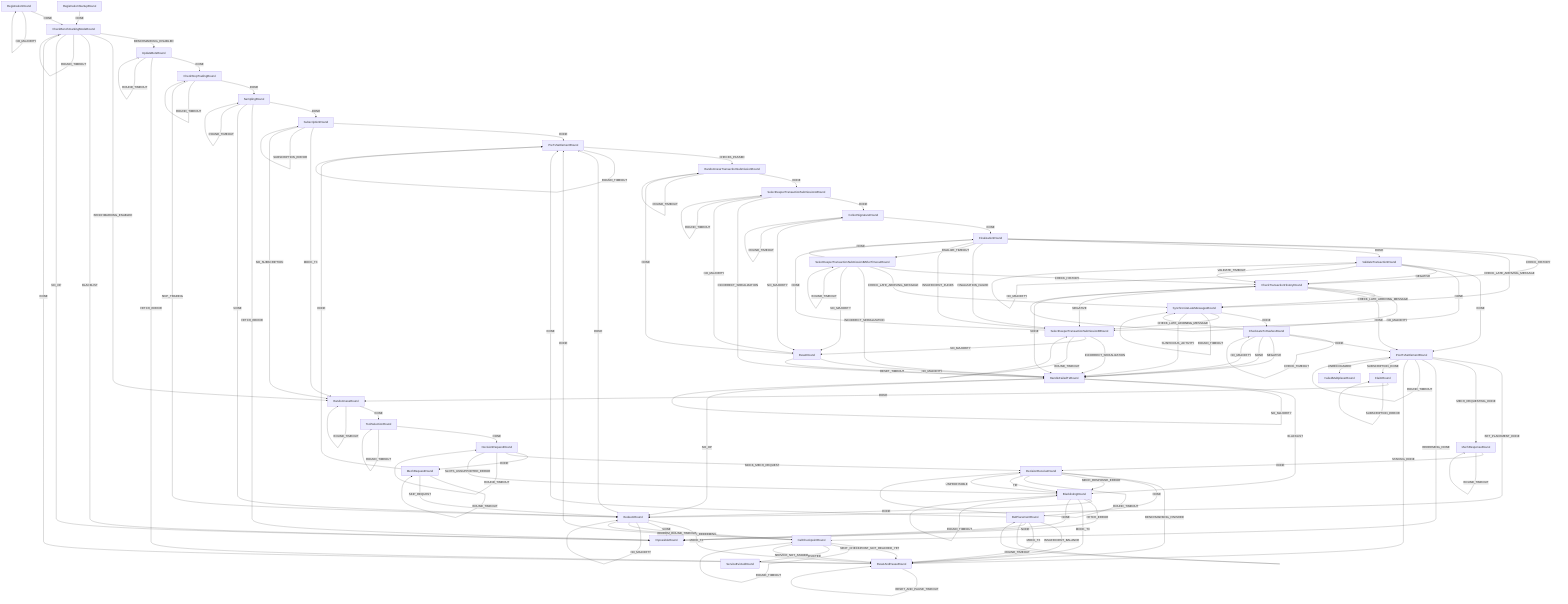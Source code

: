 graph TD
  RegistrationStartupRound
  BetPlacementRound
  BlacklistingRound
  CallCheckpointRound
  CheckBenchmarkingModeRound
  CheckLateTxHashesRound
  CheckStopTradingRound
  CheckTransactionHistoryRound
  ClaimRound
  CollectSignatureRound
  DecisionReceiveRound
  DecisionRequestRound
  FailedMultiplexerRound
  FinalizationRound
  HandleFailedTxRound
  ImpossibleRound
  MechRequestRound
  MechResponseRound
  PostTxSettlementRound
  PreTxSettlementRound
  RandomnessRound
  RandomnessTransactionSubmissionRound
  RedeemRound
  RegistrationRound
  RegistrationStartupRound
  ResetAndPauseRound
  ResetRound
  SamplingRound
  SelectKeeperTransactionSubmissionARound
  SelectKeeperTransactionSubmissionBAfterTimeoutRound
  SelectKeeperTransactionSubmissionBRound
  ServiceEvictedRound
  SubscriptionRound
  SynchronizeLateMessagesRound
  ToolSelectionRound
  UpdateBetsRound
  ValidateTransactionRound
  BetPlacementRound -->|DONE| PreTxSettlementRound
  BetPlacementRound -->|INSUFFICIENT_BALANCE| ResetAndPauseRound
  BetPlacementRound -->|MOCK_TX| ResetAndPauseRound
  BetPlacementRound -->|NONE| ImpossibleRound
  BetPlacementRound -->|NO_MAJORITY| BetPlacementRound
  BetPlacementRound -->|ROUND_TIMEOUT| BetPlacementRound
  BlacklistingRound -->|DONE| RedeemRound
  BlacklistingRound -->|FETCH_ERROR| ImpossibleRound
  BlacklistingRound -->|MOCK_TX| ResetAndPauseRound
  BlacklistingRound -->|NONE| ImpossibleRound
  BlacklistingRound -->|NO_MAJORITY| BlacklistingRound
  BlacklistingRound -->|ROUND_TIMEOUT| BlacklistingRound
  CallCheckpointRound -->|DONE| PreTxSettlementRound
  CallCheckpointRound -->|NEXT_CHECKPOINT_NOT_REACHED_YET| ResetAndPauseRound
  CallCheckpointRound -->|NO_MAJORITY| CallCheckpointRound
  CallCheckpointRound -->|ROUND_TIMEOUT| CallCheckpointRound
  CallCheckpointRound -->|SERVICE_EVICTED| ServiceEvictedRound
  CallCheckpointRound -->|SERVICE_NOT_STAKED| ResetAndPauseRound
  CheckBenchmarkingModeRound -->|BENCHMARKING_DISABLED| UpdateBetsRound
  CheckBenchmarkingModeRound -->|BENCHMARKING_ENABLED| RandomnessRound
  CheckBenchmarkingModeRound -->|BLACKLIST| ImpossibleRound
  CheckBenchmarkingModeRound -->|NO_MAJORITY| CheckBenchmarkingModeRound
  CheckBenchmarkingModeRound -->|NO_OP| ImpossibleRound
  CheckBenchmarkingModeRound -->|ROUND_TIMEOUT| CheckBenchmarkingModeRound
  CheckLateTxHashesRound -->|CHECK_LATE_ARRIVING_MESSAGE| SynchronizeLateMessagesRound
  CheckLateTxHashesRound -->|CHECK_TIMEOUT| CheckLateTxHashesRound
  CheckLateTxHashesRound -->|DONE| PostTxSettlementRound
  CheckLateTxHashesRound -->|NEGATIVE| HandleFailedTxRound
  CheckLateTxHashesRound -->|NONE| HandleFailedTxRound
  CheckLateTxHashesRound -->|NO_MAJORITY| HandleFailedTxRound
  CheckStopTradingRound -->|DONE| SamplingRound
  CheckStopTradingRound -->|NONE| CheckStopTradingRound
  CheckStopTradingRound -->|NO_MAJORITY| CheckStopTradingRound
  CheckStopTradingRound -->|ROUND_TIMEOUT| CheckStopTradingRound
  CheckStopTradingRound -->|SKIP_TRADING| RedeemRound
  CheckTransactionHistoryRound -->|CHECK_LATE_ARRIVING_MESSAGE| SynchronizeLateMessagesRound
  CheckTransactionHistoryRound -->|CHECK_TIMEOUT| CheckTransactionHistoryRound
  CheckTransactionHistoryRound -->|DONE| PostTxSettlementRound
  CheckTransactionHistoryRound -->|NEGATIVE| SelectKeeperTransactionSubmissionBRound
  CheckTransactionHistoryRound -->|NONE| HandleFailedTxRound
  CheckTransactionHistoryRound -->|NO_MAJORITY| CheckTransactionHistoryRound
  ClaimRound -->|DONE| RandomnessRound
  ClaimRound -->|NO_MAJORITY| ClaimRound
  ClaimRound -->|ROUND_TIMEOUT| ClaimRound
  ClaimRound -->|SUBSCRIPTION_ERROR| ClaimRound
  CollectSignatureRound -->|DONE| FinalizationRound
  CollectSignatureRound -->|NO_MAJORITY| ResetRound
  CollectSignatureRound -->|ROUND_TIMEOUT| CollectSignatureRound
  DecisionReceiveRound -->|BENCHMARKING_FINISHED| ResetAndPauseRound
  DecisionReceiveRound -->|DONE| BetPlacementRound
  DecisionReceiveRound -->|MECH_RESPONSE_ERROR| BlacklistingRound
  DecisionReceiveRound -->|NO_MAJORITY| DecisionReceiveRound
  DecisionReceiveRound -->|ROUND_TIMEOUT| DecisionReceiveRound
  DecisionReceiveRound -->|TIE| BlacklistingRound
  DecisionReceiveRound -->|UNPROFITABLE| BlacklistingRound
  DecisionRequestRound -->|DONE| MechRequestRound
  DecisionRequestRound -->|MOCK_MECH_REQUEST| DecisionReceiveRound
  DecisionRequestRound -->|NO_MAJORITY| DecisionRequestRound
  DecisionRequestRound -->|ROUND_TIMEOUT| DecisionRequestRound
  DecisionRequestRound -->|SLOTS_UNSUPPORTED_ERROR| BlacklistingRound
  FinalizationRound -->|CHECK_HISTORY| CheckTransactionHistoryRound
  FinalizationRound -->|CHECK_LATE_ARRIVING_MESSAGE| SynchronizeLateMessagesRound
  FinalizationRound -->|DONE| ValidateTransactionRound
  FinalizationRound -->|FINALIZATION_FAILED| SelectKeeperTransactionSubmissionBRound
  FinalizationRound -->|FINALIZE_TIMEOUT| SelectKeeperTransactionSubmissionBAfterTimeoutRound
  FinalizationRound -->|INSUFFICIENT_FUNDS| SelectKeeperTransactionSubmissionBRound
  HandleFailedTxRound -->|BLACKLIST| BlacklistingRound
  HandleFailedTxRound -->|NO_MAJORITY| HandleFailedTxRound
  HandleFailedTxRound -->|NO_OP| RedeemRound
  MechRequestRound -->|DONE| PreTxSettlementRound
  MechRequestRound -->|NO_MAJORITY| MechRequestRound
  MechRequestRound -->|ROUND_TIMEOUT| MechRequestRound
  MechRequestRound -->|SKIP_REQUEST| RedeemRound
  MechResponseRound -->|DONE| DecisionReceiveRound
  MechResponseRound -->|NO_MAJORITY| MechResponseRound
  MechResponseRound -->|ROUND_TIMEOUT| MechResponseRound
  PostTxSettlementRound -->|BET_PLACEMENT_DONE| RedeemRound
  PostTxSettlementRound -->|MECH_REQUESTING_DONE| MechResponseRound
  PostTxSettlementRound -->|REDEEMING_DONE| CallCheckpointRound
  PostTxSettlementRound -->|ROUND_TIMEOUT| PostTxSettlementRound
  PostTxSettlementRound -->|STAKING_DONE| ResetAndPauseRound
  PostTxSettlementRound -->|SUBSCRIPTION_DONE| ClaimRound
  PostTxSettlementRound -->|UNRECOGNIZED| FailedMultiplexerRound
  PreTxSettlementRound -->|CHECKS_PASSED| RandomnessTransactionSubmissionRound
  PreTxSettlementRound -->|NO_MAJORITY| PreTxSettlementRound
  PreTxSettlementRound -->|REFILL_REQUIRED| PreTxSettlementRound
  PreTxSettlementRound -->|ROUND_TIMEOUT| PreTxSettlementRound
  RandomnessRound -->|DONE| ToolSelectionRound
  RandomnessRound -->|NO_MAJORITY| RandomnessRound
  RandomnessRound -->|ROUND_TIMEOUT| RandomnessRound
  RandomnessTransactionSubmissionRound -->|DONE| SelectKeeperTransactionSubmissionARound
  RandomnessTransactionSubmissionRound -->|NO_MAJORITY| RandomnessTransactionSubmissionRound
  RandomnessTransactionSubmissionRound -->|ROUND_TIMEOUT| RandomnessTransactionSubmissionRound
  RedeemRound -->|DONE| PreTxSettlementRound
  RedeemRound -->|MOCK_TX| ResetAndPauseRound
  RedeemRound -->|NONE| ImpossibleRound
  RedeemRound -->|NO_MAJORITY| RedeemRound
  RedeemRound -->|NO_REDEEMING| CallCheckpointRound
  RedeemRound -->|REDEEM_ROUND_TIMEOUT| CallCheckpointRound
  RegistrationRound -->|DONE| CheckBenchmarkingModeRound
  RegistrationRound -->|NO_MAJORITY| RegistrationRound
  RegistrationStartupRound -->|DONE| CheckBenchmarkingModeRound
  ResetAndPauseRound -->|DONE| CheckBenchmarkingModeRound
  ResetAndPauseRound -->|NO_MAJORITY| ResetAndPauseRound
  ResetAndPauseRound -->|RESET_AND_PAUSE_TIMEOUT| ResetAndPauseRound
  ResetRound -->|DONE| RandomnessTransactionSubmissionRound
  ResetRound -->|NO_MAJORITY| HandleFailedTxRound
  ResetRound -->|RESET_TIMEOUT| HandleFailedTxRound
  SamplingRound -->|DONE| SubscriptionRound
  SamplingRound -->|FETCH_ERROR| ImpossibleRound
  SamplingRound -->|NONE| RedeemRound
  SamplingRound -->|NO_MAJORITY| SamplingRound
  SamplingRound -->|ROUND_TIMEOUT| SamplingRound
  SelectKeeperTransactionSubmissionARound -->|DONE| CollectSignatureRound
  SelectKeeperTransactionSubmissionARound -->|INCORRECT_SERIALIZATION| HandleFailedTxRound
  SelectKeeperTransactionSubmissionARound -->|NO_MAJORITY| ResetRound
  SelectKeeperTransactionSubmissionARound -->|ROUND_TIMEOUT| SelectKeeperTransactionSubmissionARound
  SelectKeeperTransactionSubmissionBAfterTimeoutRound -->|CHECK_HISTORY| CheckTransactionHistoryRound
  SelectKeeperTransactionSubmissionBAfterTimeoutRound -->|CHECK_LATE_ARRIVING_MESSAGE| SynchronizeLateMessagesRound
  SelectKeeperTransactionSubmissionBAfterTimeoutRound -->|DONE| FinalizationRound
  SelectKeeperTransactionSubmissionBAfterTimeoutRound -->|INCORRECT_SERIALIZATION| HandleFailedTxRound
  SelectKeeperTransactionSubmissionBAfterTimeoutRound -->|NO_MAJORITY| ResetRound
  SelectKeeperTransactionSubmissionBAfterTimeoutRound -->|ROUND_TIMEOUT| SelectKeeperTransactionSubmissionBAfterTimeoutRound
  SelectKeeperTransactionSubmissionBRound -->|DONE| FinalizationRound
  SelectKeeperTransactionSubmissionBRound -->|INCORRECT_SERIALIZATION| HandleFailedTxRound
  SelectKeeperTransactionSubmissionBRound -->|NO_MAJORITY| ResetRound
  SelectKeeperTransactionSubmissionBRound -->|ROUND_TIMEOUT| SelectKeeperTransactionSubmissionBRound
  SubscriptionRound -->|DONE| PreTxSettlementRound
  SubscriptionRound -->|MOCK_TX| RandomnessRound
  SubscriptionRound -->|NONE| SubscriptionRound
  SubscriptionRound -->|NO_MAJORITY| SubscriptionRound
  SubscriptionRound -->|NO_SUBSCRIPTION| RandomnessRound
  SubscriptionRound -->|ROUND_TIMEOUT| SubscriptionRound
  SubscriptionRound -->|SUBSCRIPTION_ERROR| SubscriptionRound
  SynchronizeLateMessagesRound -->|DONE| CheckLateTxHashesRound
  SynchronizeLateMessagesRound -->|NONE| SelectKeeperTransactionSubmissionBRound
  SynchronizeLateMessagesRound -->|ROUND_TIMEOUT| SynchronizeLateMessagesRound
  SynchronizeLateMessagesRound -->|SUSPICIOUS_ACTIVITY| HandleFailedTxRound
  ToolSelectionRound -->|DONE| DecisionRequestRound
  ToolSelectionRound -->|NONE| ToolSelectionRound
  ToolSelectionRound -->|NO_MAJORITY| ToolSelectionRound
  ToolSelectionRound -->|ROUND_TIMEOUT| ToolSelectionRound
  UpdateBetsRound -->|DONE| CheckStopTradingRound
  UpdateBetsRound -->|FETCH_ERROR| ResetAndPauseRound
  UpdateBetsRound -->|NO_MAJORITY| UpdateBetsRound
  UpdateBetsRound -->|ROUND_TIMEOUT| UpdateBetsRound
  ValidateTransactionRound -->|DONE| PostTxSettlementRound
  ValidateTransactionRound -->|NEGATIVE| CheckTransactionHistoryRound
  ValidateTransactionRound -->|NONE| SelectKeeperTransactionSubmissionBRound
  ValidateTransactionRound -->|NO_MAJORITY| ValidateTransactionRound
  ValidateTransactionRound -->|VALIDATE_TIMEOUT| CheckTransactionHistoryRound